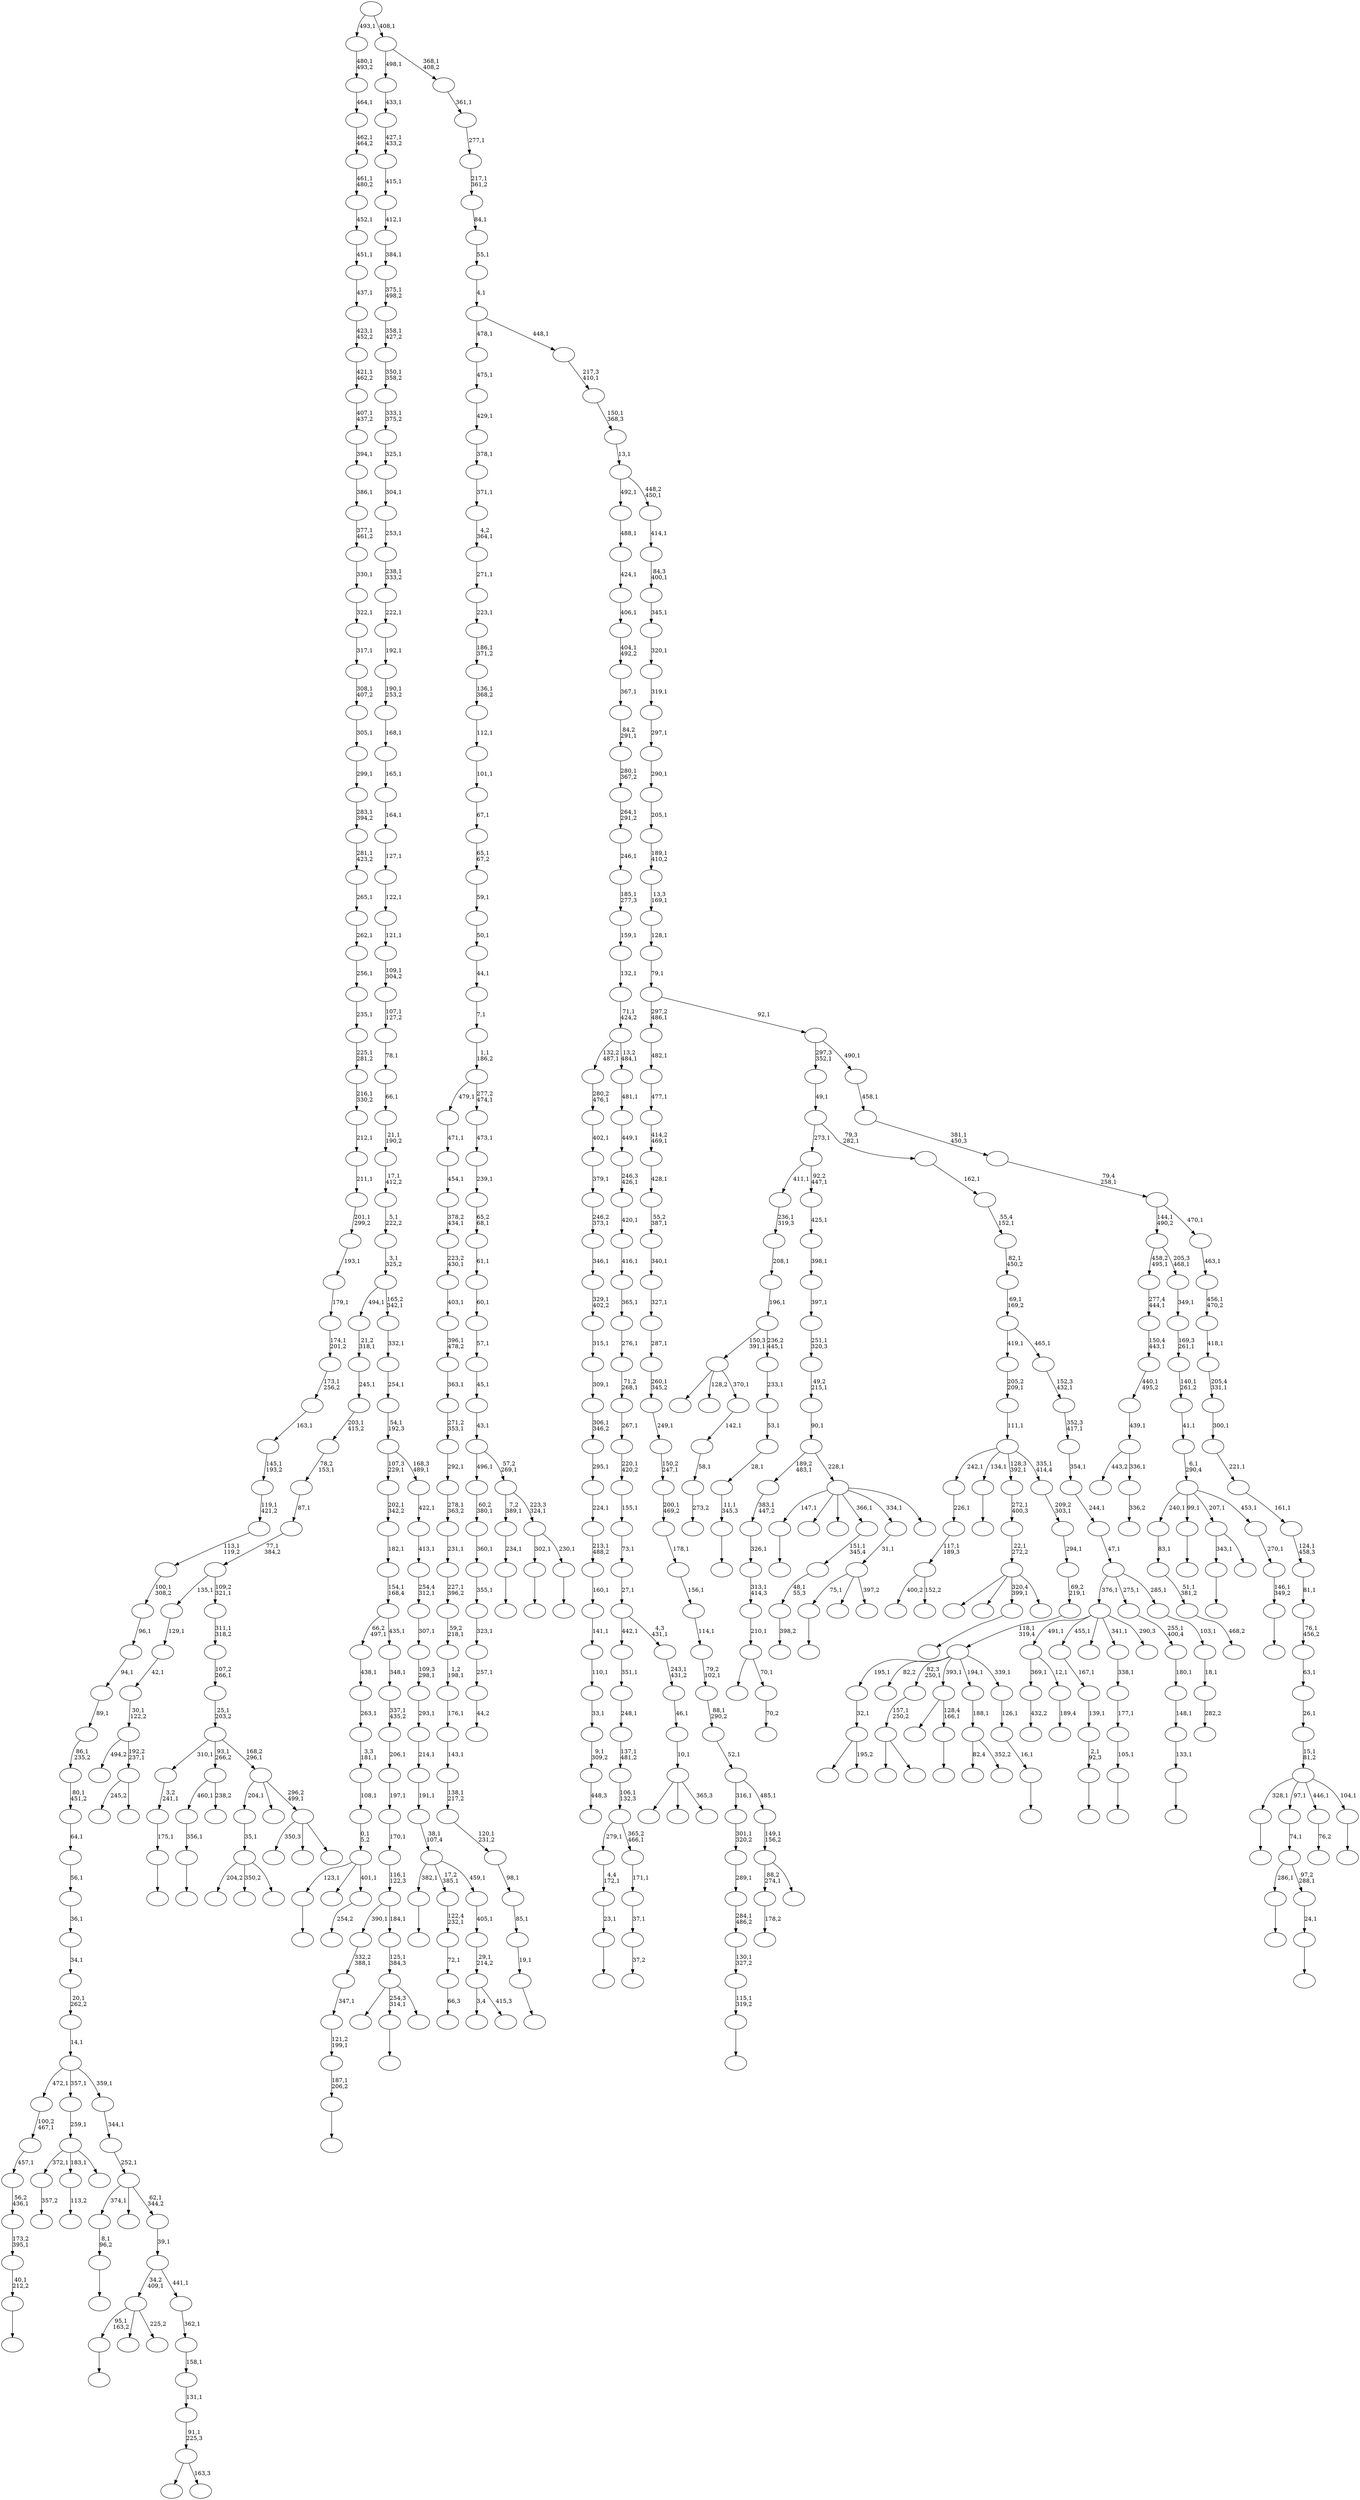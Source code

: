 digraph T {
	600 [label=""]
	599 [label=""]
	598 [label=""]
	597 [label=""]
	596 [label=""]
	595 [label=""]
	594 [label=""]
	593 [label=""]
	592 [label=""]
	591 [label=""]
	590 [label=""]
	589 [label=""]
	588 [label=""]
	587 [label=""]
	586 [label=""]
	585 [label=""]
	584 [label=""]
	583 [label=""]
	582 [label=""]
	581 [label=""]
	580 [label=""]
	579 [label=""]
	578 [label=""]
	577 [label=""]
	576 [label=""]
	575 [label=""]
	574 [label=""]
	573 [label=""]
	572 [label=""]
	571 [label=""]
	570 [label=""]
	569 [label=""]
	568 [label=""]
	567 [label=""]
	566 [label=""]
	565 [label=""]
	564 [label=""]
	563 [label=""]
	562 [label=""]
	561 [label=""]
	560 [label=""]
	559 [label=""]
	558 [label=""]
	557 [label=""]
	556 [label=""]
	555 [label=""]
	554 [label=""]
	553 [label=""]
	552 [label=""]
	551 [label=""]
	550 [label=""]
	549 [label=""]
	548 [label=""]
	547 [label=""]
	546 [label=""]
	545 [label=""]
	544 [label=""]
	543 [label=""]
	542 [label=""]
	541 [label=""]
	540 [label=""]
	539 [label=""]
	538 [label=""]
	537 [label=""]
	536 [label=""]
	535 [label=""]
	534 [label=""]
	533 [label=""]
	532 [label=""]
	531 [label=""]
	530 [label=""]
	529 [label=""]
	528 [label=""]
	527 [label=""]
	526 [label=""]
	525 [label=""]
	524 [label=""]
	523 [label=""]
	522 [label=""]
	521 [label=""]
	520 [label=""]
	519 [label=""]
	518 [label=""]
	517 [label=""]
	516 [label=""]
	515 [label=""]
	514 [label=""]
	513 [label=""]
	512 [label=""]
	511 [label=""]
	510 [label=""]
	509 [label=""]
	508 [label=""]
	507 [label=""]
	506 [label=""]
	505 [label=""]
	504 [label=""]
	503 [label=""]
	502 [label=""]
	501 [label=""]
	500 [label=""]
	499 [label=""]
	498 [label=""]
	497 [label=""]
	496 [label=""]
	495 [label=""]
	494 [label=""]
	493 [label=""]
	492 [label=""]
	491 [label=""]
	490 [label=""]
	489 [label=""]
	488 [label=""]
	487 [label=""]
	486 [label=""]
	485 [label=""]
	484 [label=""]
	483 [label=""]
	482 [label=""]
	481 [label=""]
	480 [label=""]
	479 [label=""]
	478 [label=""]
	477 [label=""]
	476 [label=""]
	475 [label=""]
	474 [label=""]
	473 [label=""]
	472 [label=""]
	471 [label=""]
	470 [label=""]
	469 [label=""]
	468 [label=""]
	467 [label=""]
	466 [label=""]
	465 [label=""]
	464 [label=""]
	463 [label=""]
	462 [label=""]
	461 [label=""]
	460 [label=""]
	459 [label=""]
	458 [label=""]
	457 [label=""]
	456 [label=""]
	455 [label=""]
	454 [label=""]
	453 [label=""]
	452 [label=""]
	451 [label=""]
	450 [label=""]
	449 [label=""]
	448 [label=""]
	447 [label=""]
	446 [label=""]
	445 [label=""]
	444 [label=""]
	443 [label=""]
	442 [label=""]
	441 [label=""]
	440 [label=""]
	439 [label=""]
	438 [label=""]
	437 [label=""]
	436 [label=""]
	435 [label=""]
	434 [label=""]
	433 [label=""]
	432 [label=""]
	431 [label=""]
	430 [label=""]
	429 [label=""]
	428 [label=""]
	427 [label=""]
	426 [label=""]
	425 [label=""]
	424 [label=""]
	423 [label=""]
	422 [label=""]
	421 [label=""]
	420 [label=""]
	419 [label=""]
	418 [label=""]
	417 [label=""]
	416 [label=""]
	415 [label=""]
	414 [label=""]
	413 [label=""]
	412 [label=""]
	411 [label=""]
	410 [label=""]
	409 [label=""]
	408 [label=""]
	407 [label=""]
	406 [label=""]
	405 [label=""]
	404 [label=""]
	403 [label=""]
	402 [label=""]
	401 [label=""]
	400 [label=""]
	399 [label=""]
	398 [label=""]
	397 [label=""]
	396 [label=""]
	395 [label=""]
	394 [label=""]
	393 [label=""]
	392 [label=""]
	391 [label=""]
	390 [label=""]
	389 [label=""]
	388 [label=""]
	387 [label=""]
	386 [label=""]
	385 [label=""]
	384 [label=""]
	383 [label=""]
	382 [label=""]
	381 [label=""]
	380 [label=""]
	379 [label=""]
	378 [label=""]
	377 [label=""]
	376 [label=""]
	375 [label=""]
	374 [label=""]
	373 [label=""]
	372 [label=""]
	371 [label=""]
	370 [label=""]
	369 [label=""]
	368 [label=""]
	367 [label=""]
	366 [label=""]
	365 [label=""]
	364 [label=""]
	363 [label=""]
	362 [label=""]
	361 [label=""]
	360 [label=""]
	359 [label=""]
	358 [label=""]
	357 [label=""]
	356 [label=""]
	355 [label=""]
	354 [label=""]
	353 [label=""]
	352 [label=""]
	351 [label=""]
	350 [label=""]
	349 [label=""]
	348 [label=""]
	347 [label=""]
	346 [label=""]
	345 [label=""]
	344 [label=""]
	343 [label=""]
	342 [label=""]
	341 [label=""]
	340 [label=""]
	339 [label=""]
	338 [label=""]
	337 [label=""]
	336 [label=""]
	335 [label=""]
	334 [label=""]
	333 [label=""]
	332 [label=""]
	331 [label=""]
	330 [label=""]
	329 [label=""]
	328 [label=""]
	327 [label=""]
	326 [label=""]
	325 [label=""]
	324 [label=""]
	323 [label=""]
	322 [label=""]
	321 [label=""]
	320 [label=""]
	319 [label=""]
	318 [label=""]
	317 [label=""]
	316 [label=""]
	315 [label=""]
	314 [label=""]
	313 [label=""]
	312 [label=""]
	311 [label=""]
	310 [label=""]
	309 [label=""]
	308 [label=""]
	307 [label=""]
	306 [label=""]
	305 [label=""]
	304 [label=""]
	303 [label=""]
	302 [label=""]
	301 [label=""]
	300 [label=""]
	299 [label=""]
	298 [label=""]
	297 [label=""]
	296 [label=""]
	295 [label=""]
	294 [label=""]
	293 [label=""]
	292 [label=""]
	291 [label=""]
	290 [label=""]
	289 [label=""]
	288 [label=""]
	287 [label=""]
	286 [label=""]
	285 [label=""]
	284 [label=""]
	283 [label=""]
	282 [label=""]
	281 [label=""]
	280 [label=""]
	279 [label=""]
	278 [label=""]
	277 [label=""]
	276 [label=""]
	275 [label=""]
	274 [label=""]
	273 [label=""]
	272 [label=""]
	271 [label=""]
	270 [label=""]
	269 [label=""]
	268 [label=""]
	267 [label=""]
	266 [label=""]
	265 [label=""]
	264 [label=""]
	263 [label=""]
	262 [label=""]
	261 [label=""]
	260 [label=""]
	259 [label=""]
	258 [label=""]
	257 [label=""]
	256 [label=""]
	255 [label=""]
	254 [label=""]
	253 [label=""]
	252 [label=""]
	251 [label=""]
	250 [label=""]
	249 [label=""]
	248 [label=""]
	247 [label=""]
	246 [label=""]
	245 [label=""]
	244 [label=""]
	243 [label=""]
	242 [label=""]
	241 [label=""]
	240 [label=""]
	239 [label=""]
	238 [label=""]
	237 [label=""]
	236 [label=""]
	235 [label=""]
	234 [label=""]
	233 [label=""]
	232 [label=""]
	231 [label=""]
	230 [label=""]
	229 [label=""]
	228 [label=""]
	227 [label=""]
	226 [label=""]
	225 [label=""]
	224 [label=""]
	223 [label=""]
	222 [label=""]
	221 [label=""]
	220 [label=""]
	219 [label=""]
	218 [label=""]
	217 [label=""]
	216 [label=""]
	215 [label=""]
	214 [label=""]
	213 [label=""]
	212 [label=""]
	211 [label=""]
	210 [label=""]
	209 [label=""]
	208 [label=""]
	207 [label=""]
	206 [label=""]
	205 [label=""]
	204 [label=""]
	203 [label=""]
	202 [label=""]
	201 [label=""]
	200 [label=""]
	199 [label=""]
	198 [label=""]
	197 [label=""]
	196 [label=""]
	195 [label=""]
	194 [label=""]
	193 [label=""]
	192 [label=""]
	191 [label=""]
	190 [label=""]
	189 [label=""]
	188 [label=""]
	187 [label=""]
	186 [label=""]
	185 [label=""]
	184 [label=""]
	183 [label=""]
	182 [label=""]
	181 [label=""]
	180 [label=""]
	179 [label=""]
	178 [label=""]
	177 [label=""]
	176 [label=""]
	175 [label=""]
	174 [label=""]
	173 [label=""]
	172 [label=""]
	171 [label=""]
	170 [label=""]
	169 [label=""]
	168 [label=""]
	167 [label=""]
	166 [label=""]
	165 [label=""]
	164 [label=""]
	163 [label=""]
	162 [label=""]
	161 [label=""]
	160 [label=""]
	159 [label=""]
	158 [label=""]
	157 [label=""]
	156 [label=""]
	155 [label=""]
	154 [label=""]
	153 [label=""]
	152 [label=""]
	151 [label=""]
	150 [label=""]
	149 [label=""]
	148 [label=""]
	147 [label=""]
	146 [label=""]
	145 [label=""]
	144 [label=""]
	143 [label=""]
	142 [label=""]
	141 [label=""]
	140 [label=""]
	139 [label=""]
	138 [label=""]
	137 [label=""]
	136 [label=""]
	135 [label=""]
	134 [label=""]
	133 [label=""]
	132 [label=""]
	131 [label=""]
	130 [label=""]
	129 [label=""]
	128 [label=""]
	127 [label=""]
	126 [label=""]
	125 [label=""]
	124 [label=""]
	123 [label=""]
	122 [label=""]
	121 [label=""]
	120 [label=""]
	119 [label=""]
	118 [label=""]
	117 [label=""]
	116 [label=""]
	115 [label=""]
	114 [label=""]
	113 [label=""]
	112 [label=""]
	111 [label=""]
	110 [label=""]
	109 [label=""]
	108 [label=""]
	107 [label=""]
	106 [label=""]
	105 [label=""]
	104 [label=""]
	103 [label=""]
	102 [label=""]
	101 [label=""]
	100 [label=""]
	99 [label=""]
	98 [label=""]
	97 [label=""]
	96 [label=""]
	95 [label=""]
	94 [label=""]
	93 [label=""]
	92 [label=""]
	91 [label=""]
	90 [label=""]
	89 [label=""]
	88 [label=""]
	87 [label=""]
	86 [label=""]
	85 [label=""]
	84 [label=""]
	83 [label=""]
	82 [label=""]
	81 [label=""]
	80 [label=""]
	79 [label=""]
	78 [label=""]
	77 [label=""]
	76 [label=""]
	75 [label=""]
	74 [label=""]
	73 [label=""]
	72 [label=""]
	71 [label=""]
	70 [label=""]
	69 [label=""]
	68 [label=""]
	67 [label=""]
	66 [label=""]
	65 [label=""]
	64 [label=""]
	63 [label=""]
	62 [label=""]
	61 [label=""]
	60 [label=""]
	59 [label=""]
	58 [label=""]
	57 [label=""]
	56 [label=""]
	55 [label=""]
	54 [label=""]
	53 [label=""]
	52 [label=""]
	51 [label=""]
	50 [label=""]
	49 [label=""]
	48 [label=""]
	47 [label=""]
	46 [label=""]
	45 [label=""]
	44 [label=""]
	43 [label=""]
	42 [label=""]
	41 [label=""]
	40 [label=""]
	39 [label=""]
	38 [label=""]
	37 [label=""]
	36 [label=""]
	35 [label=""]
	34 [label=""]
	33 [label=""]
	32 [label=""]
	31 [label=""]
	30 [label=""]
	29 [label=""]
	28 [label=""]
	27 [label=""]
	26 [label=""]
	25 [label=""]
	24 [label=""]
	23 [label=""]
	22 [label=""]
	21 [label=""]
	20 [label=""]
	19 [label=""]
	18 [label=""]
	17 [label=""]
	16 [label=""]
	15 [label=""]
	14 [label=""]
	13 [label=""]
	12 [label=""]
	11 [label=""]
	10 [label=""]
	9 [label=""]
	8 [label=""]
	7 [label=""]
	6 [label=""]
	5 [label=""]
	4 [label=""]
	3 [label=""]
	2 [label=""]
	1 [label=""]
	0 [label=""]
	599 -> 600 [label=""]
	597 -> 598 [label=""]
	595 -> 596 [label=""]
	591 -> 592 [label=""]
	588 -> 589 [label=""]
	584 -> 585 [label=""]
	579 -> 580 [label="357,2"]
	577 -> 578 [label="273,2"]
	576 -> 577 [label="58,1"]
	575 -> 576 [label="142,1"]
	574 -> 593 [label=""]
	574 -> 581 [label="128,2"]
	574 -> 575 [label="370,1"]
	572 -> 573 [label=""]
	571 -> 572 [label="8,1\n96,2"]
	568 -> 569 [label=""]
	567 -> 568 [label="175,1"]
	566 -> 567 [label="3,2\n241,1"]
	563 -> 564 [label=""]
	560 -> 561 [label="448,3"]
	559 -> 560 [label="9,1\n309,2"]
	558 -> 559 [label="33,1"]
	557 -> 558 [label="110,1"]
	556 -> 557 [label="141,1"]
	555 -> 556 [label="160,1"]
	554 -> 555 [label="213,1\n488,2"]
	553 -> 554 [label="224,1"]
	552 -> 553 [label="295,1"]
	551 -> 552 [label="306,1\n346,2"]
	550 -> 551 [label="309,1"]
	549 -> 550 [label="315,1"]
	548 -> 549 [label="329,1\n402,2"]
	547 -> 548 [label="346,1"]
	546 -> 547 [label="246,2\n373,1"]
	545 -> 546 [label="379,1"]
	544 -> 545 [label="402,1"]
	543 -> 544 [label="280,2\n476,1"]
	541 -> 542 [label="44,2"]
	540 -> 541 [label="257,1"]
	539 -> 540 [label="323,1"]
	538 -> 539 [label="355,1"]
	537 -> 538 [label="360,1"]
	536 -> 537 [label="60,2\n380,1"]
	533 -> 534 [label=""]
	532 -> 533 [label="234,1"]
	530 -> 531 [label="178,2"]
	528 -> 586 [label="400,2"]
	528 -> 529 [label="152,2"]
	527 -> 528 [label="117,1\n189,3"]
	526 -> 527 [label="226,1"]
	524 -> 525 [label="432,2"]
	522 -> 523 [label="189,4"]
	521 -> 524 [label="369,1"]
	521 -> 522 [label="12,1"]
	517 -> 518 [label=""]
	516 -> 517 [label="24,1"]
	515 -> 588 [label="286,1"]
	515 -> 516 [label="97,2\n288,1"]
	514 -> 515 [label="74,1"]
	511 -> 570 [label=""]
	511 -> 512 [label="195,2"]
	510 -> 511 [label="32,1"]
	507 -> 508 [label="113,2"]
	504 -> 505 [label=""]
	503 -> 504 [label="356,1"]
	500 -> 501 [label="468,2"]
	499 -> 500 [label="51,1\n381,2"]
	498 -> 499 [label="83,1"]
	495 -> 496 [label=""]
	493 -> 494 [label=""]
	492 -> 493 [label="2,1\n92,3"]
	491 -> 492 [label="139,1"]
	490 -> 491 [label="167,1"]
	487 -> 488 [label=""]
	485 -> 486 [label=""]
	484 -> 485 [label="23,1"]
	483 -> 484 [label="4,4\n172,1"]
	481 -> 482 [label=""]
	479 -> 520 [label="204,2"]
	479 -> 513 [label="350,2"]
	479 -> 480 [label=""]
	478 -> 479 [label="35,1"]
	476 -> 583 [label=""]
	476 -> 477 [label=""]
	475 -> 476 [label="157,1\n250,2"]
	473 -> 474 [label="66,3"]
	472 -> 473 [label="72,1"]
	471 -> 472 [label="122,4\n232,1"]
	468 -> 469 [label=""]
	467 -> 468 [label="19,1"]
	466 -> 467 [label="85,1"]
	465 -> 466 [label="98,1"]
	464 -> 465 [label="120,1\n231,2"]
	463 -> 464 [label="138,1\n217,2"]
	462 -> 463 [label="143,1"]
	461 -> 462 [label="176,1"]
	460 -> 461 [label="1,2\n198,1"]
	459 -> 460 [label="59,2\n218,1"]
	458 -> 459 [label="227,1\n396,2"]
	457 -> 458 [label="231,1"]
	456 -> 457 [label="278,1\n363,2"]
	455 -> 456 [label="292,1"]
	454 -> 455 [label="271,2\n353,1"]
	453 -> 454 [label="363,1"]
	452 -> 453 [label="396,1\n478,2"]
	451 -> 452 [label="403,1"]
	450 -> 451 [label="223,2\n430,1"]
	449 -> 450 [label="378,2\n434,1"]
	448 -> 449 [label="454,1"]
	447 -> 448 [label="471,1"]
	444 -> 445 [label=""]
	441 -> 442 [label=""]
	440 -> 441 [label="40,1\n212,2"]
	439 -> 440 [label="173,2\n395,1"]
	438 -> 439 [label="56,2\n436,1"]
	437 -> 438 [label="457,1"]
	436 -> 437 [label="100,2\n467,1"]
	434 -> 590 [label="245,2"]
	434 -> 435 [label=""]
	433 -> 489 [label="494,2"]
	433 -> 434 [label="192,2\n237,1"]
	432 -> 433 [label="30,1\n122,2"]
	431 -> 432 [label="42,1"]
	430 -> 431 [label="129,1"]
	428 -> 595 [label="95,1\n163,2"]
	428 -> 562 [label=""]
	428 -> 429 [label="225,2"]
	425 -> 426 [label=""]
	423 -> 424 [label="254,2"]
	422 -> 563 [label="123,1"]
	422 -> 519 [label=""]
	422 -> 423 [label="401,1"]
	421 -> 422 [label="0,1\n5,2"]
	420 -> 421 [label="108,1"]
	419 -> 420 [label="3,3\n181,1"]
	418 -> 419 [label="263,1"]
	417 -> 418 [label="438,1"]
	414 -> 415 [label=""]
	413 -> 414 [label="11,1\n345,3"]
	412 -> 413 [label="28,1"]
	411 -> 412 [label="53,1"]
	410 -> 411 [label="233,1"]
	409 -> 574 [label="150,3\n391,1"]
	409 -> 410 [label="236,2\n445,1"]
	408 -> 409 [label="196,1"]
	407 -> 408 [label="208,1"]
	406 -> 407 [label="236,1\n319,3"]
	404 -> 405 [label="37,2"]
	403 -> 404 [label="37,1"]
	402 -> 403 [label="171,1"]
	401 -> 483 [label="279,1"]
	401 -> 402 [label="365,2\n466,1"]
	400 -> 401 [label="106,1\n132,3"]
	399 -> 400 [label="137,1\n481,2"]
	398 -> 399 [label="248,1"]
	397 -> 398 [label="351,1"]
	394 -> 395 [label="76,2"]
	390 -> 425 [label="343,1"]
	390 -> 391 [label=""]
	388 -> 389 [label=""]
	387 -> 506 [label=""]
	387 -> 388 [label="128,4\n166,1"]
	385 -> 386 [label=""]
	384 -> 385 [label="187,1\n206,2"]
	383 -> 384 [label="121,2\n199,1"]
	382 -> 383 [label="347,1"]
	381 -> 382 [label="332,2\n388,1"]
	379 -> 380 [label="70,2"]
	378 -> 470 [label=""]
	378 -> 379 [label="70,1"]
	377 -> 378 [label="210,1"]
	376 -> 377 [label="313,1\n414,3"]
	375 -> 376 [label="326,1"]
	374 -> 375 [label="383,1\n447,2"]
	372 -> 373 [label=""]
	371 -> 495 [label="302,1"]
	371 -> 372 [label="230,1"]
	370 -> 532 [label="7,2\n389,1"]
	370 -> 371 [label="223,3\n324,1"]
	369 -> 536 [label="496,1"]
	369 -> 370 [label="57,2\n269,1"]
	368 -> 369 [label="43,1"]
	367 -> 368 [label="45,1"]
	366 -> 367 [label="57,1"]
	365 -> 366 [label="60,1"]
	364 -> 365 [label="61,1"]
	363 -> 364 [label="65,2\n68,1"]
	362 -> 363 [label="239,1"]
	361 -> 362 [label="473,1"]
	360 -> 447 [label="479,1"]
	360 -> 361 [label="277,2\n474,1"]
	359 -> 360 [label="1,1\n186,2"]
	358 -> 359 [label="7,1"]
	357 -> 358 [label="44,1"]
	356 -> 357 [label="50,1"]
	355 -> 356 [label="59,1"]
	354 -> 355 [label="65,1\n67,2"]
	353 -> 354 [label="67,1"]
	352 -> 353 [label="101,1"]
	351 -> 352 [label="112,1"]
	350 -> 351 [label="136,1\n368,2"]
	349 -> 350 [label="186,1\n371,2"]
	348 -> 349 [label="223,1"]
	347 -> 348 [label="271,1"]
	346 -> 347 [label="4,2\n364,1"]
	345 -> 346 [label="371,1"]
	344 -> 345 [label="378,1"]
	343 -> 344 [label="429,1"]
	342 -> 343 [label="475,1"]
	339 -> 340 [label="398,2"]
	338 -> 339 [label="48,1\n55,3"]
	337 -> 338 [label="151,1\n345,4"]
	335 -> 336 [label=""]
	334 -> 335 [label="115,1\n319,2"]
	333 -> 334 [label="130,1\n327,2"]
	332 -> 333 [label="284,1\n486,2"]
	331 -> 332 [label="289,1"]
	330 -> 331 [label="301,1\n320,2"]
	328 -> 579 [label="372,1"]
	328 -> 507 [label="183,1"]
	328 -> 329 [label=""]
	327 -> 328 [label="259,1"]
	325 -> 446 [label=""]
	325 -> 444 [label="254,3\n314,1"]
	325 -> 326 [label=""]
	324 -> 325 [label="125,1\n384,3"]
	323 -> 381 [label="390,1"]
	323 -> 324 [label="184,1"]
	322 -> 323 [label="116,1\n122,3"]
	321 -> 322 [label="170,1"]
	320 -> 321 [label="197,1"]
	319 -> 320 [label="206,1"]
	318 -> 319 [label="337,1\n435,2"]
	317 -> 318 [label="348,1"]
	316 -> 417 [label="66,2\n497,1"]
	316 -> 317 [label="435,1"]
	315 -> 316 [label="154,1\n168,4"]
	314 -> 315 [label="182,1"]
	313 -> 314 [label="202,1\n342,2"]
	311 -> 312 [label=""]
	310 -> 311 [label="105,1"]
	309 -> 310 [label="177,1"]
	308 -> 309 [label="338,1"]
	305 -> 306 [label=""]
	303 -> 304 [label="336,2"]
	302 -> 341 [label="443,2"]
	302 -> 303 [label="336,1"]
	301 -> 302 [label="439,1"]
	300 -> 301 [label="440,1\n495,2"]
	299 -> 300 [label="150,4\n443,1"]
	298 -> 299 [label="277,4\n444,1"]
	296 -> 503 [label="460,1"]
	296 -> 297 [label="238,2"]
	294 -> 530 [label="88,2\n274,1"]
	294 -> 295 [label=""]
	293 -> 294 [label="149,1\n156,2"]
	292 -> 330 [label="316,1"]
	292 -> 293 [label="485,1"]
	291 -> 292 [label="52,1"]
	290 -> 291 [label="88,1\n290,2"]
	289 -> 290 [label="79,2\n102,1"]
	288 -> 289 [label="114,1"]
	287 -> 288 [label="156,1"]
	286 -> 287 [label="178,1"]
	285 -> 286 [label="200,1\n469,2"]
	284 -> 285 [label="150,2\n247,1"]
	283 -> 284 [label="249,1"]
	282 -> 283 [label="260,1\n345,2"]
	281 -> 282 [label="287,1"]
	280 -> 281 [label="327,1"]
	279 -> 280 [label="340,1"]
	278 -> 279 [label="55,2\n387,1"]
	277 -> 278 [label="428,1"]
	276 -> 277 [label="414,2\n469,1"]
	275 -> 276 [label="477,1"]
	274 -> 275 [label="482,1"]
	272 -> 427 [label="350,3"]
	272 -> 307 [label=""]
	272 -> 273 [label=""]
	271 -> 478 [label="204,1"]
	271 -> 416 [label=""]
	271 -> 272 [label="296,2\n499,1"]
	270 -> 566 [label="310,1"]
	270 -> 296 [label="93,1\n266,2"]
	270 -> 271 [label="168,2\n296,1"]
	269 -> 270 [label="25,1\n203,2"]
	268 -> 269 [label="107,2\n266,1"]
	267 -> 268 [label="311,1\n318,2"]
	266 -> 430 [label="135,1"]
	266 -> 267 [label="109,2\n321,1"]
	265 -> 266 [label="77,1\n384,2"]
	264 -> 265 [label="87,1"]
	263 -> 264 [label="78,2\n153,1"]
	262 -> 263 [label="203,1\n415,2"]
	261 -> 262 [label="245,1"]
	260 -> 261 [label="21,2\n318,1"]
	258 -> 594 [label=""]
	258 -> 393 [label=""]
	258 -> 305 [label="320,4\n399,1"]
	258 -> 259 [label=""]
	257 -> 258 [label="22,1\n272,2"]
	256 -> 257 [label="272,1\n400,3"]
	254 -> 591 [label="75,1"]
	254 -> 396 [label=""]
	254 -> 255 [label="397,2"]
	253 -> 254 [label="31,1"]
	251 -> 252 [label=""]
	250 -> 251 [label="146,1\n349,2"]
	249 -> 250 [label="270,1"]
	248 -> 498 [label="240,1"]
	248 -> 481 [label="99,1"]
	248 -> 390 [label="207,1"]
	248 -> 249 [label="453,1"]
	247 -> 248 [label="6,1\n290,4"]
	246 -> 247 [label="41,1"]
	245 -> 246 [label="140,1\n261,2"]
	244 -> 245 [label="169,3\n261,1"]
	243 -> 244 [label="349,1"]
	242 -> 298 [label="458,2\n495,1"]
	242 -> 243 [label="205,3\n468,1"]
	240 -> 599 [label="147,1"]
	240 -> 582 [label=""]
	240 -> 565 [label=""]
	240 -> 337 [label="366,1"]
	240 -> 253 [label="334,1"]
	240 -> 241 [label=""]
	239 -> 374 [label="189,2\n483,1"]
	239 -> 240 [label="228,1"]
	238 -> 239 [label="90,1"]
	237 -> 238 [label="49,2\n215,1"]
	236 -> 237 [label="251,1\n320,3"]
	235 -> 236 [label="397,1"]
	234 -> 235 [label="398,1"]
	233 -> 234 [label="425,1"]
	232 -> 406 [label="411,1"]
	232 -> 233 [label="92,2\n447,1"]
	230 -> 587 [label="82,4"]
	230 -> 231 [label="352,2"]
	229 -> 230 [label="188,1"]
	227 -> 228 [label=""]
	226 -> 227 [label="16,1"]
	225 -> 226 [label="126,1"]
	224 -> 510 [label="195,1"]
	224 -> 497 [label="82,2"]
	224 -> 475 [label="82,3\n250,1"]
	224 -> 387 [label="393,1"]
	224 -> 229 [label="194,1"]
	224 -> 225 [label="339,1"]
	223 -> 224 [label="118,1\n319,4"]
	222 -> 223 [label="69,2\n219,1"]
	221 -> 222 [label="294,1"]
	220 -> 221 [label="209,2\n303,1"]
	219 -> 526 [label="242,1"]
	219 -> 487 [label="134,1"]
	219 -> 256 [label="128,3\n392,1"]
	219 -> 220 [label="335,1\n414,4"]
	218 -> 219 [label="111,1"]
	217 -> 218 [label="205,2\n209,1"]
	215 -> 521 [label="491,1"]
	215 -> 490 [label="455,1"]
	215 -> 392 [label=""]
	215 -> 308 [label="341,1"]
	215 -> 216 [label="290,3"]
	212 -> 213 [label=""]
	211 -> 212 [label="133,1"]
	210 -> 211 [label="148,1"]
	209 -> 210 [label="180,1"]
	208 -> 209 [label="255,1\n400,4"]
	206 -> 207 [label="282,2"]
	205 -> 206 [label="18,1"]
	204 -> 205 [label="103,1"]
	203 -> 215 [label="376,1"]
	203 -> 208 [label="275,1"]
	203 -> 204 [label="285,1"]
	202 -> 203 [label="47,1"]
	201 -> 202 [label="244,1"]
	200 -> 201 [label="354,1"]
	199 -> 200 [label="352,3\n417,1"]
	198 -> 199 [label="152,3\n432,1"]
	197 -> 217 [label="419,1"]
	197 -> 198 [label="465,1"]
	196 -> 197 [label="69,1\n169,2"]
	195 -> 196 [label="82,1\n450,2"]
	194 -> 195 [label="55,4\n152,1"]
	193 -> 194 [label="162,1"]
	192 -> 232 [label="273,1"]
	192 -> 193 [label="79,3\n282,1"]
	191 -> 192 [label="49,1"]
	189 -> 535 [label=""]
	189 -> 502 [label=""]
	189 -> 190 [label="365,3"]
	188 -> 189 [label="10,1"]
	187 -> 188 [label="46,1"]
	186 -> 187 [label="243,1\n431,2"]
	185 -> 397 [label="442,1"]
	185 -> 186 [label="4,3\n431,1"]
	184 -> 185 [label="27,1"]
	183 -> 184 [label="73,1"]
	182 -> 183 [label="155,1"]
	181 -> 182 [label="220,1\n420,2"]
	180 -> 181 [label="267,1"]
	179 -> 180 [label="71,2\n268,1"]
	178 -> 179 [label="276,1"]
	177 -> 178 [label="365,1"]
	176 -> 177 [label="416,1"]
	175 -> 176 [label="420,1"]
	174 -> 175 [label="246,3\n426,1"]
	173 -> 174 [label="449,1"]
	172 -> 173 [label="481,1"]
	171 -> 543 [label="132,2\n487,1"]
	171 -> 172 [label="13,2\n484,1"]
	170 -> 171 [label="71,1\n424,2"]
	169 -> 170 [label="132,1"]
	168 -> 169 [label="159,1"]
	167 -> 168 [label="185,1\n277,3"]
	166 -> 167 [label="246,1"]
	165 -> 166 [label="264,1\n291,2"]
	164 -> 165 [label="280,1\n367,2"]
	163 -> 164 [label="84,2\n291,1"]
	162 -> 163 [label="367,1"]
	161 -> 162 [label="404,1\n492,2"]
	160 -> 161 [label="406,1"]
	159 -> 160 [label="424,1"]
	158 -> 159 [label="488,1"]
	156 -> 443 [label=""]
	156 -> 157 [label="163,3"]
	155 -> 156 [label="91,1\n225,3"]
	154 -> 155 [label="131,1"]
	153 -> 154 [label="158,1"]
	152 -> 153 [label="362,1"]
	151 -> 428 [label="34,2\n409,1"]
	151 -> 152 [label="441,1"]
	150 -> 151 [label="39,1"]
	149 -> 571 [label="374,1"]
	149 -> 214 [label=""]
	149 -> 150 [label="62,1\n344,2"]
	148 -> 149 [label="252,1"]
	147 -> 148 [label="344,1"]
	146 -> 436 [label="472,1"]
	146 -> 327 [label="357,1"]
	146 -> 147 [label="359,1"]
	145 -> 146 [label="14,1"]
	144 -> 145 [label="20,1\n262,2"]
	143 -> 144 [label="34,1"]
	142 -> 143 [label="36,1"]
	141 -> 142 [label="56,1"]
	140 -> 141 [label="64,1"]
	139 -> 140 [label="80,1\n451,2"]
	138 -> 139 [label="86,1\n235,2"]
	137 -> 138 [label="89,1"]
	136 -> 137 [label="94,1"]
	135 -> 136 [label="96,1"]
	134 -> 135 [label="100,1\n308,2"]
	133 -> 134 [label="113,1\n119,2"]
	132 -> 133 [label="119,1\n421,2"]
	131 -> 132 [label="145,1\n193,2"]
	130 -> 131 [label="163,1"]
	129 -> 130 [label="173,1\n256,2"]
	128 -> 129 [label="174,1\n201,2"]
	127 -> 128 [label="179,1"]
	126 -> 127 [label="193,1"]
	125 -> 126 [label="201,1\n299,2"]
	124 -> 125 [label="211,1"]
	123 -> 124 [label="212,1"]
	122 -> 123 [label="216,1\n330,2"]
	121 -> 122 [label="225,1\n281,2"]
	120 -> 121 [label="235,1"]
	119 -> 120 [label="256,1"]
	118 -> 119 [label="262,1"]
	117 -> 118 [label="265,1"]
	116 -> 117 [label="281,1\n423,2"]
	115 -> 116 [label="283,1\n394,2"]
	114 -> 115 [label="299,1"]
	113 -> 114 [label="305,1"]
	112 -> 113 [label="308,1\n407,2"]
	111 -> 112 [label="317,1"]
	110 -> 111 [label="322,1"]
	109 -> 110 [label="330,1"]
	108 -> 109 [label="377,1\n461,2"]
	107 -> 108 [label="386,1"]
	106 -> 107 [label="394,1"]
	105 -> 106 [label="407,1\n437,2"]
	104 -> 105 [label="421,1\n462,2"]
	103 -> 104 [label="423,1\n452,2"]
	102 -> 103 [label="437,1"]
	101 -> 102 [label="451,1"]
	100 -> 101 [label="452,1"]
	99 -> 100 [label="461,1\n480,2"]
	98 -> 99 [label="462,1\n464,2"]
	97 -> 98 [label="464,1"]
	96 -> 97 [label="480,1\n493,2"]
	94 -> 509 [label="3,4"]
	94 -> 95 [label="415,3"]
	93 -> 94 [label="29,1\n214,2"]
	92 -> 93 [label="405,1"]
	91 -> 584 [label="382,1"]
	91 -> 471 [label="17,2\n385,1"]
	91 -> 92 [label="459,1"]
	90 -> 91 [label="38,1\n107,4"]
	89 -> 90 [label="191,1"]
	88 -> 89 [label="214,1"]
	87 -> 88 [label="293,1"]
	86 -> 87 [label="109,3\n298,1"]
	85 -> 86 [label="307,1"]
	84 -> 85 [label="254,4\n312,1"]
	83 -> 84 [label="413,1"]
	82 -> 83 [label="422,1"]
	81 -> 313 [label="107,3\n229,1"]
	81 -> 82 [label="168,3\n489,1"]
	80 -> 81 [label="54,1\n192,3"]
	79 -> 80 [label="254,1"]
	78 -> 79 [label="332,1"]
	77 -> 260 [label="494,1"]
	77 -> 78 [label="165,2\n342,1"]
	76 -> 77 [label="3,1\n325,2"]
	75 -> 76 [label="5,1\n222,2"]
	74 -> 75 [label="17,1\n412,2"]
	73 -> 74 [label="21,1\n190,2"]
	72 -> 73 [label="66,1"]
	71 -> 72 [label="78,1"]
	70 -> 71 [label="107,1\n127,2"]
	69 -> 70 [label="109,1\n304,2"]
	68 -> 69 [label="121,1"]
	67 -> 68 [label="122,1"]
	66 -> 67 [label="127,1"]
	65 -> 66 [label="164,1"]
	64 -> 65 [label="165,1"]
	63 -> 64 [label="168,1"]
	62 -> 63 [label="190,1\n253,2"]
	61 -> 62 [label="192,1"]
	60 -> 61 [label="222,1"]
	59 -> 60 [label="238,1\n333,2"]
	58 -> 59 [label="253,1"]
	57 -> 58 [label="304,1"]
	56 -> 57 [label="325,1"]
	55 -> 56 [label="333,1\n375,2"]
	54 -> 55 [label="350,1\n358,2"]
	53 -> 54 [label="358,1\n427,2"]
	52 -> 53 [label="375,1\n498,2"]
	51 -> 52 [label="384,1"]
	50 -> 51 [label="412,1"]
	49 -> 50 [label="415,1"]
	48 -> 49 [label="427,1\n433,2"]
	47 -> 48 [label="433,1"]
	45 -> 46 [label=""]
	44 -> 597 [label="328,1"]
	44 -> 514 [label="97,1"]
	44 -> 394 [label="446,1"]
	44 -> 45 [label="104,1"]
	43 -> 44 [label="15,1\n81,2"]
	42 -> 43 [label="26,1"]
	41 -> 42 [label="63,1"]
	40 -> 41 [label="76,1\n456,2"]
	39 -> 40 [label="81,1"]
	38 -> 39 [label="124,1\n458,3"]
	37 -> 38 [label="161,1"]
	36 -> 37 [label="221,1"]
	35 -> 36 [label="300,1"]
	34 -> 35 [label="205,4\n331,1"]
	33 -> 34 [label="418,1"]
	32 -> 33 [label="456,1\n470,2"]
	31 -> 32 [label="463,1"]
	30 -> 242 [label="144,1\n490,2"]
	30 -> 31 [label="470,1"]
	29 -> 30 [label="79,4\n258,1"]
	28 -> 29 [label="381,1\n450,3"]
	27 -> 28 [label="458,1"]
	26 -> 191 [label="297,3\n352,1"]
	26 -> 27 [label="490,1"]
	25 -> 274 [label="297,2\n486,1"]
	25 -> 26 [label="92,1"]
	24 -> 25 [label="79,1"]
	23 -> 24 [label="128,1"]
	22 -> 23 [label="13,3\n169,1"]
	21 -> 22 [label="189,1\n410,2"]
	20 -> 21 [label="205,1"]
	19 -> 20 [label="290,1"]
	18 -> 19 [label="297,1"]
	17 -> 18 [label="319,1"]
	16 -> 17 [label="320,1"]
	15 -> 16 [label="345,1"]
	14 -> 15 [label="84,3\n400,1"]
	13 -> 14 [label="414,1"]
	12 -> 158 [label="492,1"]
	12 -> 13 [label="448,2\n450,1"]
	11 -> 12 [label="13,1"]
	10 -> 11 [label="150,1\n368,3"]
	9 -> 10 [label="217,3\n410,1"]
	8 -> 342 [label="478,1"]
	8 -> 9 [label="448,1"]
	7 -> 8 [label="4,1"]
	6 -> 7 [label="55,1"]
	5 -> 6 [label="84,1"]
	4 -> 5 [label="217,1\n361,2"]
	3 -> 4 [label="277,1"]
	2 -> 3 [label="361,1"]
	1 -> 47 [label="498,1"]
	1 -> 2 [label="368,1\n408,2"]
	0 -> 96 [label="493,1"]
	0 -> 1 [label="408,1"]
}
